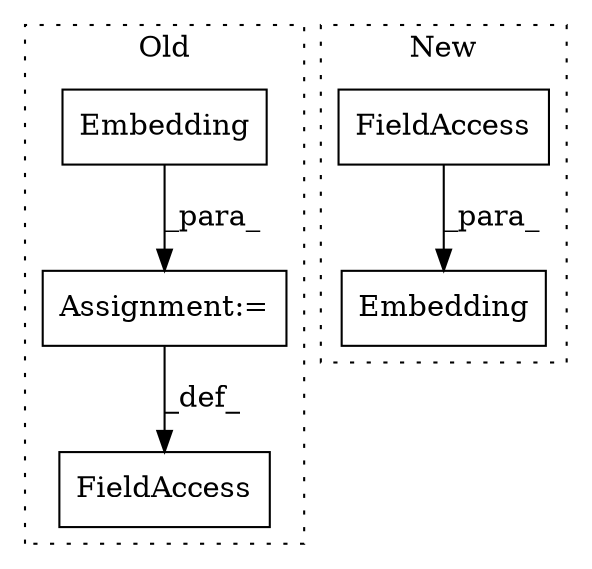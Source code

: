 digraph G {
subgraph cluster0 {
1 [label="Embedding" a="32" s="3858,3904" l="10,1" shape="box"];
3 [label="Assignment:=" a="7" s="3857" l="1" shape="box"];
4 [label="FieldAccess" a="22" s="3840" l="17" shape="box"];
label = "Old";
style="dotted";
}
subgraph cluster1 {
2 [label="Embedding" a="32" s="3824,3875" l="10,1" shape="box"];
5 [label="FieldAccess" a="22" s="3859" l="16" shape="box"];
label = "New";
style="dotted";
}
1 -> 3 [label="_para_"];
3 -> 4 [label="_def_"];
5 -> 2 [label="_para_"];
}